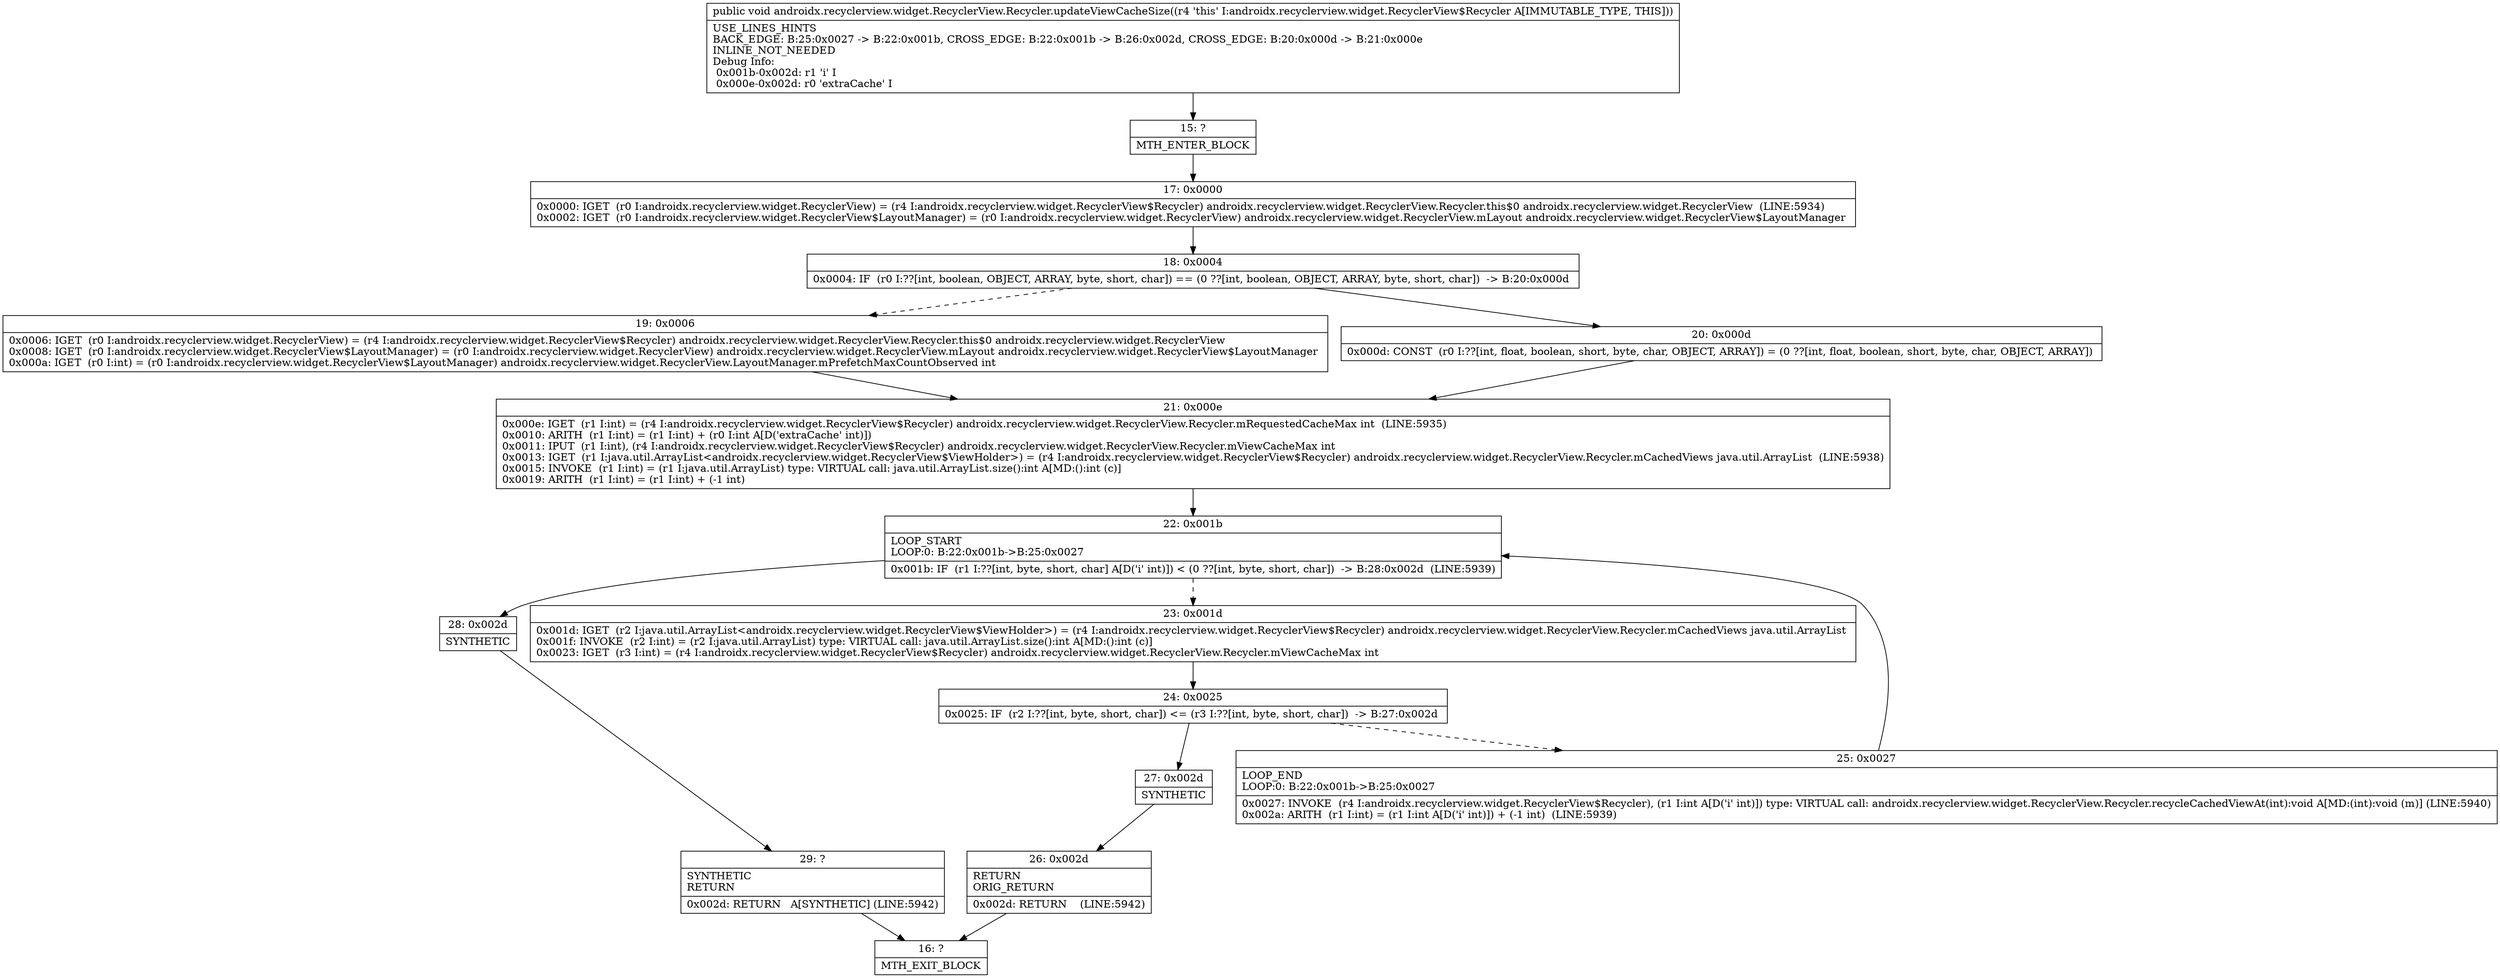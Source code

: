 digraph "CFG forandroidx.recyclerview.widget.RecyclerView.Recycler.updateViewCacheSize()V" {
Node_15 [shape=record,label="{15\:\ ?|MTH_ENTER_BLOCK\l}"];
Node_17 [shape=record,label="{17\:\ 0x0000|0x0000: IGET  (r0 I:androidx.recyclerview.widget.RecyclerView) = (r4 I:androidx.recyclerview.widget.RecyclerView$Recycler) androidx.recyclerview.widget.RecyclerView.Recycler.this$0 androidx.recyclerview.widget.RecyclerView  (LINE:5934)\l0x0002: IGET  (r0 I:androidx.recyclerview.widget.RecyclerView$LayoutManager) = (r0 I:androidx.recyclerview.widget.RecyclerView) androidx.recyclerview.widget.RecyclerView.mLayout androidx.recyclerview.widget.RecyclerView$LayoutManager \l}"];
Node_18 [shape=record,label="{18\:\ 0x0004|0x0004: IF  (r0 I:??[int, boolean, OBJECT, ARRAY, byte, short, char]) == (0 ??[int, boolean, OBJECT, ARRAY, byte, short, char])  \-\> B:20:0x000d \l}"];
Node_19 [shape=record,label="{19\:\ 0x0006|0x0006: IGET  (r0 I:androidx.recyclerview.widget.RecyclerView) = (r4 I:androidx.recyclerview.widget.RecyclerView$Recycler) androidx.recyclerview.widget.RecyclerView.Recycler.this$0 androidx.recyclerview.widget.RecyclerView \l0x0008: IGET  (r0 I:androidx.recyclerview.widget.RecyclerView$LayoutManager) = (r0 I:androidx.recyclerview.widget.RecyclerView) androidx.recyclerview.widget.RecyclerView.mLayout androidx.recyclerview.widget.RecyclerView$LayoutManager \l0x000a: IGET  (r0 I:int) = (r0 I:androidx.recyclerview.widget.RecyclerView$LayoutManager) androidx.recyclerview.widget.RecyclerView.LayoutManager.mPrefetchMaxCountObserved int \l}"];
Node_21 [shape=record,label="{21\:\ 0x000e|0x000e: IGET  (r1 I:int) = (r4 I:androidx.recyclerview.widget.RecyclerView$Recycler) androidx.recyclerview.widget.RecyclerView.Recycler.mRequestedCacheMax int  (LINE:5935)\l0x0010: ARITH  (r1 I:int) = (r1 I:int) + (r0 I:int A[D('extraCache' int)]) \l0x0011: IPUT  (r1 I:int), (r4 I:androidx.recyclerview.widget.RecyclerView$Recycler) androidx.recyclerview.widget.RecyclerView.Recycler.mViewCacheMax int \l0x0013: IGET  (r1 I:java.util.ArrayList\<androidx.recyclerview.widget.RecyclerView$ViewHolder\>) = (r4 I:androidx.recyclerview.widget.RecyclerView$Recycler) androidx.recyclerview.widget.RecyclerView.Recycler.mCachedViews java.util.ArrayList  (LINE:5938)\l0x0015: INVOKE  (r1 I:int) = (r1 I:java.util.ArrayList) type: VIRTUAL call: java.util.ArrayList.size():int A[MD:():int (c)]\l0x0019: ARITH  (r1 I:int) = (r1 I:int) + (\-1 int) \l}"];
Node_22 [shape=record,label="{22\:\ 0x001b|LOOP_START\lLOOP:0: B:22:0x001b\-\>B:25:0x0027\l|0x001b: IF  (r1 I:??[int, byte, short, char] A[D('i' int)]) \< (0 ??[int, byte, short, char])  \-\> B:28:0x002d  (LINE:5939)\l}"];
Node_23 [shape=record,label="{23\:\ 0x001d|0x001d: IGET  (r2 I:java.util.ArrayList\<androidx.recyclerview.widget.RecyclerView$ViewHolder\>) = (r4 I:androidx.recyclerview.widget.RecyclerView$Recycler) androidx.recyclerview.widget.RecyclerView.Recycler.mCachedViews java.util.ArrayList \l0x001f: INVOKE  (r2 I:int) = (r2 I:java.util.ArrayList) type: VIRTUAL call: java.util.ArrayList.size():int A[MD:():int (c)]\l0x0023: IGET  (r3 I:int) = (r4 I:androidx.recyclerview.widget.RecyclerView$Recycler) androidx.recyclerview.widget.RecyclerView.Recycler.mViewCacheMax int \l}"];
Node_24 [shape=record,label="{24\:\ 0x0025|0x0025: IF  (r2 I:??[int, byte, short, char]) \<= (r3 I:??[int, byte, short, char])  \-\> B:27:0x002d \l}"];
Node_25 [shape=record,label="{25\:\ 0x0027|LOOP_END\lLOOP:0: B:22:0x001b\-\>B:25:0x0027\l|0x0027: INVOKE  (r4 I:androidx.recyclerview.widget.RecyclerView$Recycler), (r1 I:int A[D('i' int)]) type: VIRTUAL call: androidx.recyclerview.widget.RecyclerView.Recycler.recycleCachedViewAt(int):void A[MD:(int):void (m)] (LINE:5940)\l0x002a: ARITH  (r1 I:int) = (r1 I:int A[D('i' int)]) + (\-1 int)  (LINE:5939)\l}"];
Node_27 [shape=record,label="{27\:\ 0x002d|SYNTHETIC\l}"];
Node_26 [shape=record,label="{26\:\ 0x002d|RETURN\lORIG_RETURN\l|0x002d: RETURN    (LINE:5942)\l}"];
Node_16 [shape=record,label="{16\:\ ?|MTH_EXIT_BLOCK\l}"];
Node_28 [shape=record,label="{28\:\ 0x002d|SYNTHETIC\l}"];
Node_29 [shape=record,label="{29\:\ ?|SYNTHETIC\lRETURN\l|0x002d: RETURN   A[SYNTHETIC] (LINE:5942)\l}"];
Node_20 [shape=record,label="{20\:\ 0x000d|0x000d: CONST  (r0 I:??[int, float, boolean, short, byte, char, OBJECT, ARRAY]) = (0 ??[int, float, boolean, short, byte, char, OBJECT, ARRAY]) \l}"];
MethodNode[shape=record,label="{public void androidx.recyclerview.widget.RecyclerView.Recycler.updateViewCacheSize((r4 'this' I:androidx.recyclerview.widget.RecyclerView$Recycler A[IMMUTABLE_TYPE, THIS]))  | USE_LINES_HINTS\lBACK_EDGE: B:25:0x0027 \-\> B:22:0x001b, CROSS_EDGE: B:22:0x001b \-\> B:26:0x002d, CROSS_EDGE: B:20:0x000d \-\> B:21:0x000e\lINLINE_NOT_NEEDED\lDebug Info:\l  0x001b\-0x002d: r1 'i' I\l  0x000e\-0x002d: r0 'extraCache' I\l}"];
MethodNode -> Node_15;Node_15 -> Node_17;
Node_17 -> Node_18;
Node_18 -> Node_19[style=dashed];
Node_18 -> Node_20;
Node_19 -> Node_21;
Node_21 -> Node_22;
Node_22 -> Node_23[style=dashed];
Node_22 -> Node_28;
Node_23 -> Node_24;
Node_24 -> Node_25[style=dashed];
Node_24 -> Node_27;
Node_25 -> Node_22;
Node_27 -> Node_26;
Node_26 -> Node_16;
Node_28 -> Node_29;
Node_29 -> Node_16;
Node_20 -> Node_21;
}

